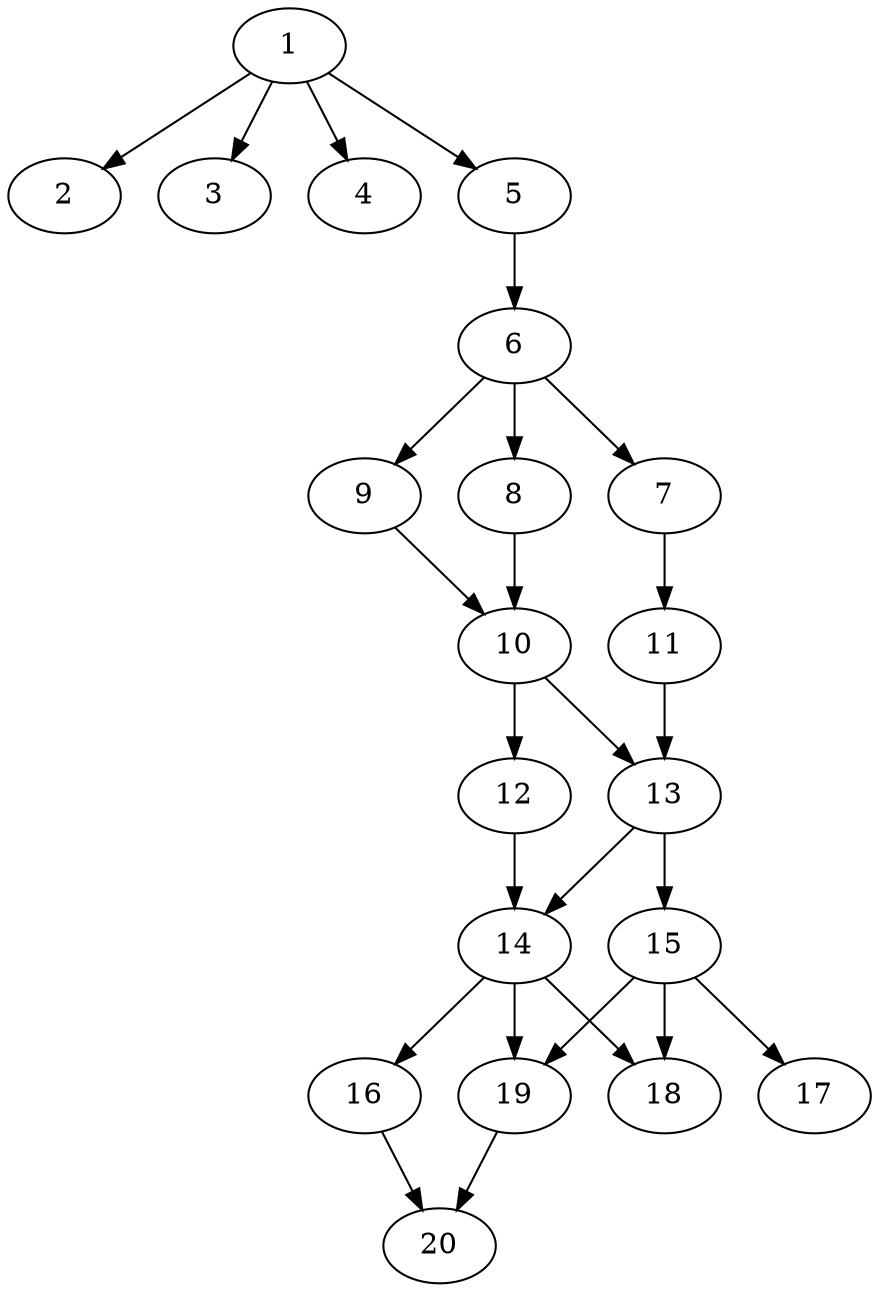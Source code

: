 // DAG automatically generated by daggen at Sat Jul 27 15:36:23 2019
// ./daggen --dot -n 20 --ccr 0.3 --fat 0.4 --regular 0.5 --density 0.7 --mindata 5242880 --maxdata 52428800 
digraph G {
  1 [size="26030080", alpha="0.01", expect_size="7809024"] 
  1 -> 2 [size ="7809024"]
  1 -> 3 [size ="7809024"]
  1 -> 4 [size ="7809024"]
  1 -> 5 [size ="7809024"]
  2 [size="40123733", alpha="0.16", expect_size="12037120"] 
  3 [size="91695787", alpha="0.05", expect_size="27508736"] 
  4 [size="153118720", alpha="0.03", expect_size="45935616"] 
  5 [size="134301013", alpha="0.13", expect_size="40290304"] 
  5 -> 6 [size ="40290304"]
  6 [size="165980160", alpha="0.09", expect_size="49794048"] 
  6 -> 7 [size ="49794048"]
  6 -> 8 [size ="49794048"]
  6 -> 9 [size ="49794048"]
  7 [size="20807680", alpha="0.13", expect_size="6242304"] 
  7 -> 11 [size ="6242304"]
  8 [size="74021547", alpha="0.12", expect_size="22206464"] 
  8 -> 10 [size ="22206464"]
  9 [size="83821227", alpha="0.19", expect_size="25146368"] 
  9 -> 10 [size ="25146368"]
  10 [size="112981333", alpha="0.19", expect_size="33894400"] 
  10 -> 12 [size ="33894400"]
  10 -> 13 [size ="33894400"]
  11 [size="54951253", alpha="0.03", expect_size="16485376"] 
  11 -> 13 [size ="16485376"]
  12 [size="60378453", alpha="0.10", expect_size="18113536"] 
  12 -> 14 [size ="18113536"]
  13 [size="32395947", alpha="0.00", expect_size="9718784"] 
  13 -> 14 [size ="9718784"]
  13 -> 15 [size ="9718784"]
  14 [size="73226240", alpha="0.19", expect_size="21967872"] 
  14 -> 16 [size ="21967872"]
  14 -> 18 [size ="21967872"]
  14 -> 19 [size ="21967872"]
  15 [size="97751040", alpha="0.13", expect_size="29325312"] 
  15 -> 17 [size ="29325312"]
  15 -> 18 [size ="29325312"]
  15 -> 19 [size ="29325312"]
  16 [size="39936000", alpha="0.03", expect_size="11980800"] 
  16 -> 20 [size ="11980800"]
  17 [size="108383573", alpha="0.01", expect_size="32515072"] 
  18 [size="50763093", alpha="0.20", expect_size="15228928"] 
  19 [size="142465707", alpha="0.13", expect_size="42739712"] 
  19 -> 20 [size ="42739712"]
  20 [size="135239680", alpha="0.11", expect_size="40571904"] 
}

